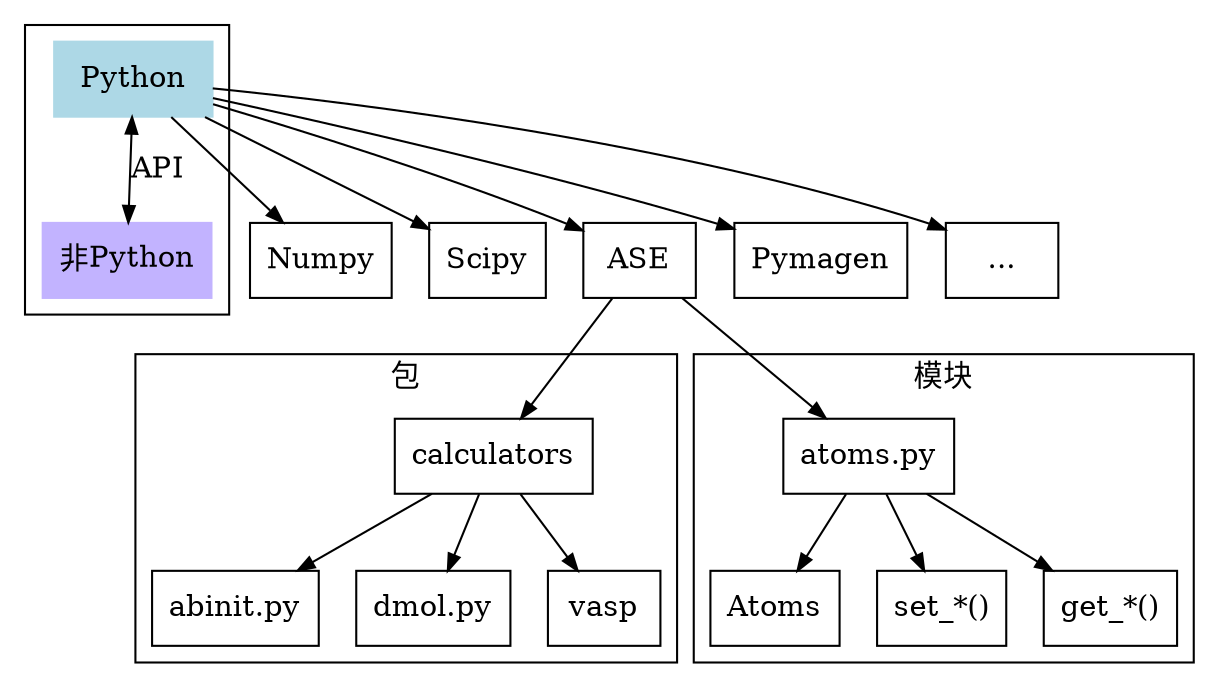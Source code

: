 digraph python{  
    node [shape=box];    
    edge [arrowsize = 0.8]; 

    " Python "[color=lightblue,style=filled];
    " Python " -> {Numpy, Scipy, ASE, Pymagen, "..."};
    "非Python"[style=filled,color=".7 .3 1.0"];       
    subgraph cluster0{
        rankdir=LR;
        rank = same;
        " Python " -> "非Python"[dir=both, label="API"]}
        
    ASE -> "calculators";        
    subgraph cluster1{
        node [shape=box];
        label = "包";
        calculators -> "abinit.py";
        calculators -> "dmol.py";
        calculators -> "vasp";}

    ASE -> "atoms.py";
    subgraph cluster2{
        node [shape=box];
        label = "模块";
        "atoms.py" -> Atoms;
        "atoms.py" -> "set_*()";
        "atoms.py" -> "get_*()";
    }
}